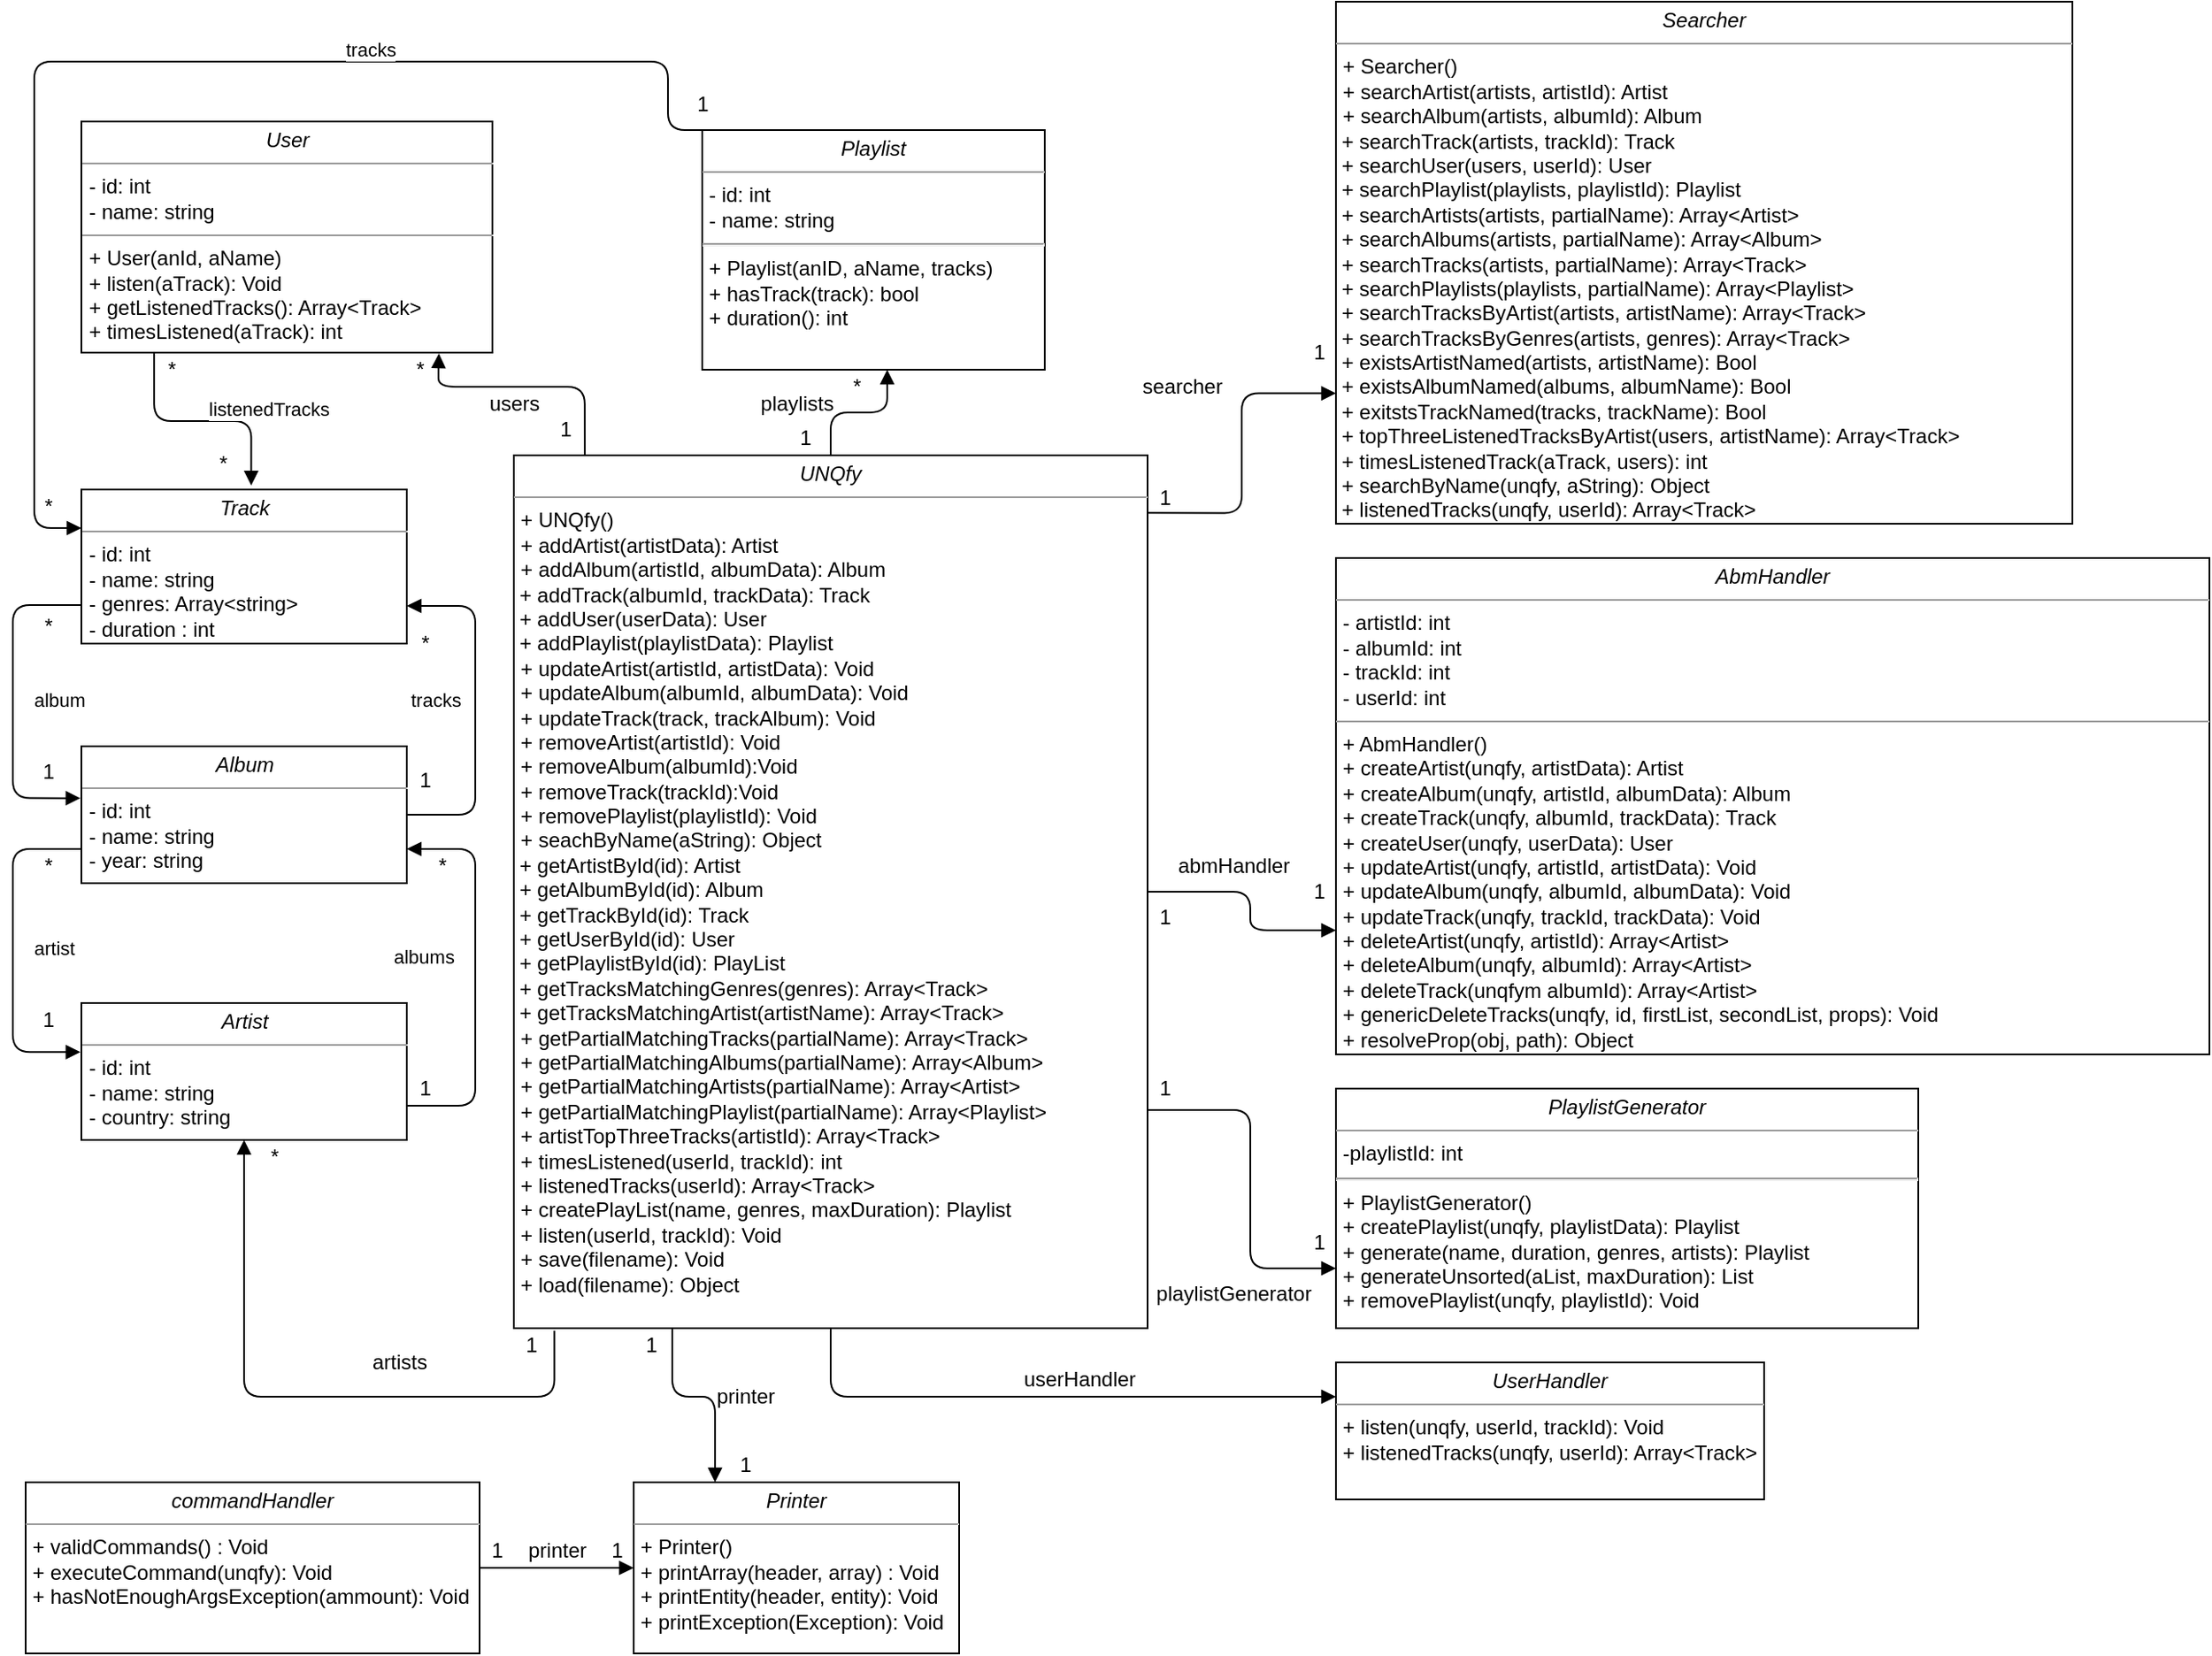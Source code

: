 <mxfile version="13.0.1" type="device"><diagram name="Page-1" id="c4acf3e9-155e-7222-9cf6-157b1a14988f"><mxGraphModel dx="1662" dy="745" grid="1" gridSize="10" guides="1" tooltips="1" connect="1" arrows="1" fold="1" page="1" pageScale="1" pageWidth="850" pageHeight="1100" background="#ffffff" math="0" shadow="0"><root><mxCell id="0"/><mxCell id="1" parent="0"/><mxCell id="5d2195bd80daf111-18" value="&lt;p style=&quot;margin: 0px ; margin-top: 4px ; text-align: center&quot;&gt;&lt;i&gt;Track&lt;/i&gt;&lt;/p&gt;&lt;hr size=&quot;1&quot;&gt;&lt;p style=&quot;margin: 0px ; margin-left: 4px&quot;&gt;- id: int&lt;/p&gt;&lt;p style=&quot;margin: 0px ; margin-left: 4px&quot;&gt;- name: string&lt;br&gt;- genres: Array&amp;lt;string&amp;gt;&lt;br&gt;&lt;/p&gt;&lt;p style=&quot;margin: 0px ; margin-left: 4px&quot;&gt;- duration : int&lt;br&gt;&lt;/p&gt;" style="verticalAlign=top;align=left;overflow=fill;fontSize=12;fontFamily=Helvetica;html=1;rounded=0;shadow=0;comic=0;labelBackgroundColor=none;strokeWidth=1" parent="1" vertex="1"><mxGeometry x="227.5" y="320" width="190" height="90" as="geometry"/></mxCell><mxCell id="5d2195bd80daf111-19" value="&lt;p style=&quot;margin: 0px ; margin-top: 4px ; text-align: center&quot;&gt;&lt;i&gt;Album&lt;/i&gt;&lt;/p&gt;&lt;hr size=&quot;1&quot;&gt;&lt;p style=&quot;margin: 0px ; margin-left: 4px&quot;&gt;- id: int&lt;/p&gt;&lt;p style=&quot;margin: 0px ; margin-left: 4px&quot;&gt;- name: string&lt;br&gt;- year: string&lt;/p&gt;&lt;p style=&quot;margin: 0px ; margin-left: 4px&quot;&gt;&lt;br&gt;&lt;/p&gt;" style="verticalAlign=top;align=left;overflow=fill;fontSize=12;fontFamily=Helvetica;html=1;rounded=0;shadow=0;comic=0;labelBackgroundColor=none;strokeWidth=1" parent="1" vertex="1"><mxGeometry x="227.5" y="470" width="190" height="80" as="geometry"/></mxCell><mxCell id="5d2195bd80daf111-20" value="&lt;p style=&quot;margin: 0px ; margin-top: 4px ; text-align: center&quot;&gt;&lt;i&gt;Artist&lt;/i&gt;&lt;/p&gt;&lt;hr size=&quot;1&quot;&gt;&lt;p style=&quot;margin: 0px ; margin-left: 4px&quot;&gt;- id: int&lt;/p&gt;&lt;p style=&quot;margin: 0px ; margin-left: 4px&quot;&gt;- name: string&lt;br&gt;- country: string&lt;/p&gt;&lt;p style=&quot;margin: 0px ; margin-left: 4px&quot;&gt;&lt;br&gt;&lt;/p&gt;" style="verticalAlign=top;align=left;overflow=fill;fontSize=12;fontFamily=Helvetica;html=1;rounded=0;shadow=0;comic=0;labelBackgroundColor=none;strokeWidth=1" parent="1" vertex="1"><mxGeometry x="227.5" y="620" width="190" height="80" as="geometry"/></mxCell><mxCell id="0A4pxNy6F65seMNXTTmq-5" value="1" style="text;html=1;align=center;verticalAlign=middle;resizable=0;points=[];autosize=1;" parent="1" vertex="1"><mxGeometry x="197.5" y="475" width="20" height="20" as="geometry"/></mxCell><mxCell id="0A4pxNy6F65seMNXTTmq-6" value="tracks" style="endArrow=block;endFill=1;html=1;edgeStyle=orthogonalEdgeStyle;align=left;verticalAlign=top;exitX=1;exitY=0.5;exitDx=0;exitDy=0;" parent="1" source="5d2195bd80daf111-19" edge="1"><mxGeometry x="0.188" y="40" relative="1" as="geometry"><mxPoint x="437.5" y="530" as="sourcePoint"/><mxPoint x="417.5" y="388" as="targetPoint"/><Array as="points"><mxPoint x="457.5" y="510"/><mxPoint x="457.5" y="388"/></Array><mxPoint as="offset"/></mxGeometry></mxCell><mxCell id="0A4pxNy6F65seMNXTTmq-8" value="*" style="text;html=1;align=center;verticalAlign=middle;resizable=0;points=[];autosize=1;" parent="1" vertex="1"><mxGeometry x="417.5" y="400" width="20" height="20" as="geometry"/></mxCell><mxCell id="0A4pxNy6F65seMNXTTmq-9" value="artist" style="endArrow=block;endFill=1;html=1;edgeStyle=orthogonalEdgeStyle;align=left;verticalAlign=top;exitX=0;exitY=0.75;exitDx=0;exitDy=0;entryX=-0.003;entryY=0.358;entryDx=0;entryDy=0;entryPerimeter=0;" parent="1" source="5d2195bd80daf111-19" target="5d2195bd80daf111-20" edge="1"><mxGeometry x="-0.243" y="-14" relative="1" as="geometry"><mxPoint x="417.5" y="620" as="sourcePoint"/><mxPoint x="417.5" y="810" as="targetPoint"/><Array as="points"><mxPoint x="187.5" y="530"/><mxPoint x="187.5" y="649"/></Array><mxPoint x="24" y="10" as="offset"/></mxGeometry></mxCell><mxCell id="0A4pxNy6F65seMNXTTmq-11" value="albums" style="endArrow=block;endFill=1;html=1;edgeStyle=orthogonalEdgeStyle;align=left;verticalAlign=top;entryX=1;entryY=0.75;entryDx=0;entryDy=0;exitX=1;exitY=0.75;exitDx=0;exitDy=0;" parent="1" source="5d2195bd80daf111-20" target="5d2195bd80daf111-19" edge="1"><mxGeometry x="0.217" y="50" relative="1" as="geometry"><mxPoint x="437.5" y="740" as="sourcePoint"/><mxPoint x="417.5" y="550" as="targetPoint"/><Array as="points"><mxPoint x="457.5" y="680"/><mxPoint x="457.5" y="530"/></Array><mxPoint as="offset"/></mxGeometry></mxCell><mxCell id="0A4pxNy6F65seMNXTTmq-13" value="&lt;p style=&quot;margin: 0px ; margin-top: 4px ; text-align: center&quot;&gt;&lt;i&gt;Playlist&lt;/i&gt;&lt;/p&gt;&lt;hr size=&quot;1&quot;&gt;&lt;p style=&quot;margin: 0px ; margin-left: 4px&quot;&gt;- id: int&lt;/p&gt;&lt;p style=&quot;margin: 0px ; margin-left: 4px&quot;&gt;- name: string&lt;br&gt;&lt;/p&gt;&lt;hr id=&quot;null&quot;&gt;&lt;p style=&quot;margin: 0px 0px 0px 4px&quot;&gt;+ Playlist(anID, aName, tracks)&lt;/p&gt;&lt;p style=&quot;margin: 0px 0px 0px 4px&quot;&gt;+ hasTrack(track): bool&lt;/p&gt;&lt;p style=&quot;margin: 0px 0px 0px 4px&quot;&gt;+ duration(): int&lt;br&gt;&lt;/p&gt;" style="verticalAlign=top;align=left;overflow=fill;fontSize=12;fontFamily=Helvetica;html=1;rounded=0;shadow=0;comic=0;labelBackgroundColor=none;strokeWidth=1" parent="1" vertex="1"><mxGeometry x="590" y="110" width="200" height="140" as="geometry"/></mxCell><mxCell id="0A4pxNy6F65seMNXTTmq-15" value="*" style="text;html=1;align=center;verticalAlign=middle;resizable=0;points=[];autosize=1;" parent="1" vertex="1"><mxGeometry x="197.5" y="320" width="20" height="20" as="geometry"/></mxCell><mxCell id="0A4pxNy6F65seMNXTTmq-16" value="tracks" style="endArrow=block;endFill=1;html=1;edgeStyle=orthogonalEdgeStyle;align=left;verticalAlign=top;entryX=0;entryY=0.25;entryDx=0;entryDy=0;exitX=0.25;exitY=0;exitDx=0;exitDy=0;" parent="1" source="0A4pxNy6F65seMNXTTmq-13" target="5d2195bd80daf111-18" edge="1"><mxGeometry x="-0.231" y="-20" relative="1" as="geometry"><mxPoint x="560" y="350" as="sourcePoint"/><mxPoint x="240" y="90" as="targetPoint"/><Array as="points"><mxPoint x="570" y="70"/><mxPoint x="200" y="70"/><mxPoint x="200" y="343"/></Array><mxPoint as="offset"/></mxGeometry></mxCell><mxCell id="0A4pxNy6F65seMNXTTmq-18" value="&lt;p style=&quot;margin: 0px ; margin-top: 4px ; text-align: center&quot;&gt;&lt;i&gt;User&lt;/i&gt;&lt;/p&gt;&lt;hr size=&quot;1&quot;&gt;&lt;p style=&quot;margin: 0px ; margin-left: 4px&quot;&gt;- id: int&lt;br&gt;- name: string&lt;/p&gt;&lt;hr size=&quot;1&quot;&gt;&lt;p style=&quot;margin: 0px ; margin-left: 4px&quot;&gt;+ User(anId, aName)&lt;br&gt;&lt;/p&gt;&lt;p style=&quot;margin: 0px ; margin-left: 4px&quot;&gt;+ listen(aTrack): Void&lt;br&gt;&lt;/p&gt;&lt;p style=&quot;margin: 0px ; margin-left: 4px&quot;&gt;+ getListenedTracks(): Array&amp;lt;Track&amp;gt;&lt;/p&gt;&lt;p style=&quot;margin: 0px ; margin-left: 4px&quot;&gt;+ timesListened(aTrack): int&lt;/p&gt;" style="verticalAlign=top;align=left;overflow=fill;fontSize=12;fontFamily=Helvetica;html=1;rounded=0;shadow=0;comic=0;labelBackgroundColor=none;strokeWidth=1" parent="1" vertex="1"><mxGeometry x="227.5" y="105" width="240" height="135" as="geometry"/></mxCell><mxCell id="0A4pxNy6F65seMNXTTmq-20" value="&lt;p style=&quot;margin: 0px ; margin-top: 4px ; text-align: center&quot;&gt;&lt;i&gt;Searcher&lt;/i&gt;&lt;/p&gt;&lt;hr size=&quot;1&quot;&gt;&lt;p style=&quot;margin: 0px ; margin-left: 4px&quot;&gt;&lt;/p&gt;&lt;p style=&quot;margin: 0px ; margin-left: 4px&quot;&gt;+ Searcher()&lt;br&gt;&lt;/p&gt;&lt;p style=&quot;margin: 0px ; margin-left: 4px&quot;&gt;+ searchArtist(artists, artistId): Artist&lt;br&gt;+ searchAlbum(artists, albumId): Album&lt;br&gt;&lt;/p&gt;&lt;div&gt;&amp;nbsp;+ searchTrack(artists, trackId): Track&lt;/div&gt;&lt;div&gt;&amp;nbsp;+ searchUser(users, userId): User&lt;/div&gt;&lt;div&gt;&amp;nbsp;+ searchPlaylist(playlists, playlistId): Playlist&lt;/div&gt;&amp;nbsp;+ searchArtists(artists, partialName): Array&amp;lt;Artist&amp;gt;&lt;br&gt;&amp;nbsp;+ searchAlbums(artists, partialName): Array&amp;lt;Album&amp;gt;&lt;br&gt;&amp;nbsp;+ searchTracks(artists, partialName): Array&amp;lt;Track&amp;gt;&lt;br&gt;&amp;nbsp;+ searchPlaylists(playlists, partialName): Array&amp;lt;Playlist&amp;gt;&amp;nbsp;&lt;br&gt;&amp;nbsp;+ searchTracksByArtist(artists, artistName): Array&amp;lt;Track&amp;gt;&lt;br&gt;&amp;nbsp;+ searchTracksByGenres(artists, genres): Array&amp;lt;Track&amp;gt;&lt;br&gt;&amp;nbsp;+ existsArtistNamed(artists, artistName): Bool&lt;br&gt;&amp;nbsp;+ existsAlbumNamed(albums, albumName): Bool&lt;br&gt;&amp;nbsp;+ exitstsTrackNamed(tracks, trackName): Bool&lt;br&gt;&amp;nbsp;+ topThreeListenedTracksByArtist(users, artistName): Array&amp;lt;Track&amp;gt;&lt;br&gt;&amp;nbsp;+ timesListenedTrack(aTrack, users): int&lt;br&gt;&amp;nbsp;+ searchByName(unqfy, aString): Object&lt;br&gt;&amp;nbsp;+ listenedTracks(unqfy, userId): Array&amp;lt;Track&amp;gt;&lt;br&gt;&lt;div&gt;&amp;nbsp;&lt;/div&gt;" style="verticalAlign=top;align=left;overflow=fill;fontSize=12;fontFamily=Helvetica;html=1;rounded=0;shadow=0;comic=0;labelBackgroundColor=none;strokeWidth=1" parent="1" vertex="1"><mxGeometry x="960" y="35" width="430" height="305" as="geometry"/></mxCell><mxCell id="0A4pxNy6F65seMNXTTmq-22" value="&lt;p style=&quot;margin: 0px ; margin-top: 4px ; text-align: center&quot;&gt;&lt;i&gt;UNQfy&lt;/i&gt;&lt;/p&gt;&lt;hr size=&quot;1&quot;&gt;&lt;p style=&quot;margin: 0px ; margin-left: 4px&quot;&gt;+ UNQfy()&lt;br&gt;&lt;/p&gt;&lt;p style=&quot;margin: 0px ; margin-left: 4px&quot;&gt;+ addArtist(artistData): Artist&lt;br&gt;+ addAlbum(artistId, albumData): Album&lt;br&gt;&lt;/p&gt;&lt;div&gt;&amp;nbsp;+ addTrack(albumId, trackData): Track&lt;/div&gt;&lt;div&gt;&amp;nbsp;+ addUser(userData): User&lt;/div&gt;&lt;div&gt;&amp;nbsp;+ addPlaylist(playlistData): Playlist&lt;/div&gt;&lt;div&gt;&lt;p style=&quot;margin: 0px 0px 0px 4px&quot;&gt;+ updateArtist(artistId, artistData): Void&lt;/p&gt;&lt;p style=&quot;margin: 0px 0px 0px 4px&quot;&gt;+ updateAlbum(albumId, albumData): Void&lt;br&gt;&lt;/p&gt;&lt;p style=&quot;margin: 0px 0px 0px 4px&quot;&gt;+ updateTrack(track, trackAlbum): Void&lt;/p&gt;&lt;p style=&quot;margin: 0px 0px 0px 4px&quot;&gt;+ removeArtist(artistId): Void&lt;/p&gt;&lt;p style=&quot;margin: 0px 0px 0px 4px&quot;&gt;+ removeAlbum(albumId):Void&lt;/p&gt;&lt;p style=&quot;margin: 0px 0px 0px 4px&quot;&gt;+ removeTrack(trackId):Void&lt;/p&gt;&lt;p style=&quot;margin: 0px 0px 0px 4px&quot;&gt;+ removePlaylist(playlistId): Void&lt;/p&gt;&lt;p style=&quot;margin: 0px 0px 0px 4px&quot;&gt;+ seachByName(aString): Object&lt;/p&gt;&lt;/div&gt;&amp;nbsp;+ getArtistById(id): Artist&lt;br&gt;&amp;nbsp;+ getAlbumById(id): Album&lt;br&gt;&amp;nbsp;+ getTrackById(id): Track&lt;br&gt;&amp;nbsp;+ getUserById(id): User&lt;br&gt;&amp;nbsp;+ getPlaylistById(id): PlayList&lt;br&gt;&amp;nbsp;+ getTracksMatchingGenres(genres): Array&amp;lt;Track&amp;gt;&lt;br&gt;&amp;nbsp;+ getTracksMatchingArtist(artistName): Array&amp;lt;Track&amp;gt;&lt;br&gt;&lt;p style=&quot;margin: 0px 0px 0px 4px&quot;&gt;+ getPartialMatchingTracks(partialName): Array&amp;lt;Track&amp;gt;&lt;/p&gt;&lt;p style=&quot;margin: 0px 0px 0px 4px&quot;&gt;+ getPartialMatchingAlbums(partialName): Array&amp;lt;Album&amp;gt;&lt;br&gt;&lt;/p&gt;&lt;p style=&quot;margin: 0px 0px 0px 4px&quot;&gt;+ getPartialMatchingArtists(partialName): Array&amp;lt;Artist&amp;gt;&lt;br&gt;&lt;/p&gt;&lt;p style=&quot;margin: 0px 0px 0px 4px&quot;&gt;+ getPartialMatchingPlaylist(partialName): Array&amp;lt;Playlist&amp;gt;&lt;/p&gt;&lt;p style=&quot;margin: 0px 0px 0px 4px&quot;&gt;+ artistTopThreeTracks(artistId): Array&amp;lt;Track&amp;gt;&lt;br&gt;&lt;/p&gt;&lt;p style=&quot;margin: 0px 0px 0px 4px&quot;&gt;+ timesListened(userId, trackId): int&lt;/p&gt;&lt;p style=&quot;margin: 0px 0px 0px 4px&quot;&gt;+ listenedTracks(userId): Array&amp;lt;Track&amp;gt;&lt;/p&gt;&lt;p style=&quot;margin: 0px 0px 0px 4px&quot;&gt;+ createPlayList(name, genres, maxDuration): Playlist&lt;br&gt;&lt;/p&gt;&lt;p style=&quot;margin: 0px 0px 0px 4px&quot;&gt;+ listen(userId, trackId): Void&lt;/p&gt;&lt;p style=&quot;margin: 0px 0px 0px 4px&quot;&gt;+ save(filename): Void&lt;/p&gt;&lt;p style=&quot;margin: 0px 0px 0px 4px&quot;&gt;+ load(filename): Object&lt;br&gt;&lt;/p&gt;" style="verticalAlign=top;align=left;overflow=fill;fontSize=12;fontFamily=Helvetica;html=1;rounded=0;shadow=0;comic=0;labelBackgroundColor=none;strokeWidth=1" parent="1" vertex="1"><mxGeometry x="480" y="300" width="370" height="510" as="geometry"/></mxCell><mxCell id="0A4pxNy6F65seMNXTTmq-23" value="&lt;p style=&quot;margin: 0px ; margin-top: 4px ; text-align: center&quot;&gt;&lt;i&gt;AbmHandler&lt;/i&gt;&lt;/p&gt;&lt;hr size=&quot;1&quot;&gt;&lt;p style=&quot;margin: 0px ; margin-left: 4px&quot;&gt;- artistId: int&lt;br&gt;- albumId: int&lt;/p&gt;&lt;p style=&quot;margin: 0px ; margin-left: 4px&quot;&gt;- trackId: int&lt;/p&gt;&lt;p style=&quot;margin: 0px ; margin-left: 4px&quot;&gt;- userId: int&lt;/p&gt;&lt;hr size=&quot;1&quot;&gt;&lt;p style=&quot;margin: 0px ; margin-left: 4px&quot;&gt;+ AbmHandler()&lt;br&gt;&lt;/p&gt;&lt;p style=&quot;margin: 0px ; margin-left: 4px&quot;&gt;+ createArtist(unqfy, artistData): Artist&lt;br&gt;+ createAlbum(unqfy, artistId, albumData): Album&lt;/p&gt;&lt;p style=&quot;margin: 0px ; margin-left: 4px&quot;&gt;+ createTrack(unqfy, albumId, trackData): Track&lt;br&gt;&lt;/p&gt;&lt;p style=&quot;margin: 0px ; margin-left: 4px&quot;&gt;+ createUser(unqfy, userData): User&lt;/p&gt;&lt;p style=&quot;margin: 0px ; margin-left: 4px&quot;&gt;&lt;span&gt;+ updateArtist(unqfy, artistId, artistData&lt;/span&gt;&lt;span&gt;): Void&lt;/span&gt;&lt;/p&gt;&lt;p style=&quot;margin: 0px ; margin-left: 4px&quot;&gt;+ updateAlbum(unqfy, albumId, albumData): Void&lt;br&gt;&lt;/p&gt;&lt;p style=&quot;margin: 0px ; margin-left: 4px&quot;&gt;+ updateTrack(unqfy, trackId, trackData): Void&lt;/p&gt;&lt;p style=&quot;margin: 0px ; margin-left: 4px&quot;&gt;+ deleteArtist(unqfy, artistId): Array&amp;lt;Artist&amp;gt;&lt;/p&gt;&lt;p style=&quot;margin: 0px ; margin-left: 4px&quot;&gt;&lt;span&gt;+ deleteAlbum(unqfy, albumId): Array&amp;lt;Artist&amp;gt;&lt;br&gt;&lt;/span&gt;&lt;/p&gt;&lt;p style=&quot;margin: 0px ; margin-left: 4px&quot;&gt;&lt;span&gt;+ deleteTrack(unqfym albumId): Array&amp;lt;Artist&amp;gt;&lt;br&gt;&lt;/span&gt;&lt;/p&gt;&lt;p style=&quot;margin: 0px ; margin-left: 4px&quot;&gt;&lt;span&gt;+ genericDeleteTracks(unqfy, id, firstList, secondList, props): Void&lt;/span&gt;&lt;/p&gt;&lt;p style=&quot;margin: 0px ; margin-left: 4px&quot;&gt;&lt;span&gt;+ resolveProp(obj, path): Object&lt;/span&gt;&lt;/p&gt;" style="verticalAlign=top;align=left;overflow=fill;fontSize=12;fontFamily=Helvetica;html=1;rounded=0;shadow=0;comic=0;labelBackgroundColor=none;strokeWidth=1" parent="1" vertex="1"><mxGeometry x="960" y="360" width="510" height="290" as="geometry"/></mxCell><mxCell id="0A4pxNy6F65seMNXTTmq-35" value="*" style="text;html=1;align=center;verticalAlign=middle;resizable=0;points=[];autosize=1;" parent="1" vertex="1"><mxGeometry x="197.5" y="530" width="20" height="20" as="geometry"/></mxCell><mxCell id="0A4pxNy6F65seMNXTTmq-36" value="&lt;p style=&quot;margin: 0px ; margin-top: 4px ; text-align: center&quot;&gt;&lt;i&gt;PlaylistGenerator&lt;/i&gt;&lt;/p&gt;&lt;hr size=&quot;1&quot;&gt;&lt;p style=&quot;margin: 0px ; margin-left: 4px&quot;&gt;&lt;/p&gt;&lt;p style=&quot;margin: 0px ; margin-left: 4px&quot;&gt;-playlistId: int&lt;/p&gt;&lt;hr&gt;&lt;p style=&quot;margin: 0px ; margin-left: 4px&quot;&gt;+ PlaylistGenerator()&lt;br&gt;&lt;/p&gt;&lt;p style=&quot;margin: 0px ; margin-left: 4px&quot;&gt;+ createPlaylist(unqfy, playlistData): Playlist&lt;/p&gt;&lt;p style=&quot;margin: 0px ; margin-left: 4px&quot;&gt;+ generate(name, duration, genres, artists): Playlist&lt;br&gt;&lt;/p&gt;&lt;p style=&quot;margin: 0px ; margin-left: 4px&quot;&gt;+ generateUnsorted(aList, maxDuration): List&lt;/p&gt;&lt;p style=&quot;margin: 0px ; margin-left: 4px&quot;&gt;+ removePlaylist(unqfy, playlistId): Void&lt;/p&gt;" style="verticalAlign=top;align=left;overflow=fill;fontSize=12;fontFamily=Helvetica;html=1;rounded=0;shadow=0;comic=0;labelBackgroundColor=none;strokeWidth=1" parent="1" vertex="1"><mxGeometry x="960" y="670" width="340" height="140" as="geometry"/></mxCell><mxCell id="0A4pxNy6F65seMNXTTmq-41" value="listenedTracks" style="endArrow=block;endFill=1;html=1;edgeStyle=orthogonalEdgeStyle;align=left;verticalAlign=top;entryX=0.522;entryY=-0.026;entryDx=0;entryDy=0;entryPerimeter=0;exitX=0.177;exitY=1.004;exitDx=0;exitDy=0;exitPerimeter=0;" parent="1" source="0A4pxNy6F65seMNXTTmq-18" target="5d2195bd80daf111-18" edge="1"><mxGeometry x="0.038" y="20" relative="1" as="geometry"><mxPoint x="576" y="202" as="sourcePoint"/><mxPoint x="240" y="165" as="targetPoint"/><Array as="points"><mxPoint x="270" y="280"/><mxPoint x="327" y="280"/></Array><mxPoint as="offset"/></mxGeometry></mxCell><mxCell id="n2eEZWa0HdVs-zbT8t7V-3" value="" style="endArrow=block;endFill=1;html=1;edgeStyle=orthogonalEdgeStyle;align=left;verticalAlign=top;exitX=1;exitY=0.75;exitDx=0;exitDy=0;entryX=0;entryY=0.75;entryDx=0;entryDy=0;" parent="1" source="0A4pxNy6F65seMNXTTmq-22" target="0A4pxNy6F65seMNXTTmq-36" edge="1"><mxGeometry x="-0.027" y="-40" relative="1" as="geometry"><mxPoint x="400" y="560" as="sourcePoint"/><mxPoint x="1145" y="670" as="targetPoint"/><Array as="points"><mxPoint x="910" y="683"/><mxPoint x="910" y="775"/></Array><mxPoint as="offset"/></mxGeometry></mxCell><mxCell id="n2eEZWa0HdVs-zbT8t7V-5" value="" style="endArrow=block;endFill=1;html=1;edgeStyle=orthogonalEdgeStyle;align=left;verticalAlign=top;exitX=1;exitY=0.5;exitDx=0;exitDy=0;entryX=0;entryY=0.75;entryDx=0;entryDy=0;" parent="1" source="0A4pxNy6F65seMNXTTmq-22" target="0A4pxNy6F65seMNXTTmq-23" edge="1"><mxGeometry x="-0.027" y="-40" relative="1" as="geometry"><mxPoint x="420" y="560" as="sourcePoint"/><mxPoint x="950" y="600" as="targetPoint"/><Array as="points"><mxPoint x="910" y="555"/><mxPoint x="910" y="578"/></Array><mxPoint as="offset"/></mxGeometry></mxCell><mxCell id="n2eEZWa0HdVs-zbT8t7V-9" value="1" style="text;html=1;align=center;verticalAlign=middle;resizable=0;points=[];autosize=1;" parent="1" vertex="1"><mxGeometry x="940" y="545" width="20" height="20" as="geometry"/></mxCell><mxCell id="n2eEZWa0HdVs-zbT8t7V-11" value="1" style="text;html=1;align=center;verticalAlign=middle;resizable=0;points=[];autosize=1;" parent="1" vertex="1"><mxGeometry x="850" y="660" width="20" height="20" as="geometry"/></mxCell><mxCell id="n2eEZWa0HdVs-zbT8t7V-12" value="1" style="text;html=1;align=center;verticalAlign=middle;resizable=0;points=[];autosize=1;" parent="1" vertex="1"><mxGeometry x="940" y="230" width="20" height="20" as="geometry"/></mxCell><mxCell id="n2eEZWa0HdVs-zbT8t7V-24" value="1" style="text;html=1;align=center;verticalAlign=middle;resizable=0;points=[];autosize=1;" parent="1" vertex="1"><mxGeometry x="850" y="315" width="20" height="20" as="geometry"/></mxCell><mxCell id="n2eEZWa0HdVs-zbT8t7V-13" value="1" style="text;html=1;align=center;verticalAlign=middle;resizable=0;points=[];autosize=1;" parent="1" vertex="1"><mxGeometry x="940" y="750" width="20" height="20" as="geometry"/></mxCell><mxCell id="n2eEZWa0HdVs-zbT8t7V-15" value="searcher" style="text;html=1;align=center;verticalAlign=middle;resizable=0;points=[];autosize=1;" parent="1" vertex="1"><mxGeometry x="840" y="250" width="60" height="20" as="geometry"/></mxCell><mxCell id="n2eEZWa0HdVs-zbT8t7V-16" value="playlistGenerator" style="text;html=1;align=center;verticalAlign=middle;resizable=0;points=[];autosize=1;" parent="1" vertex="1"><mxGeometry x="840" y="780" width="120" height="20" as="geometry"/></mxCell><mxCell id="n2eEZWa0HdVs-zbT8t7V-17" value="abmHandler" style="text;html=1;align=center;verticalAlign=middle;resizable=0;points=[];autosize=1;" parent="1" vertex="1"><mxGeometry x="860" y="530" width="80" height="20" as="geometry"/></mxCell><mxCell id="n2eEZWa0HdVs-zbT8t7V-23" value="" style="endArrow=block;endFill=1;html=1;edgeStyle=orthogonalEdgeStyle;align=left;verticalAlign=top;exitX=0.5;exitY=0;exitDx=0;exitDy=0;entryX=0.54;entryY=1;entryDx=0;entryDy=0;entryPerimeter=0;" parent="1" source="0A4pxNy6F65seMNXTTmq-22" target="0A4pxNy6F65seMNXTTmq-13" edge="1"><mxGeometry x="-0.059" y="-130" relative="1" as="geometry"><mxPoint x="560" y="320" as="sourcePoint"/><mxPoint x="600" y="230" as="targetPoint"/><Array as="points"/><mxPoint as="offset"/></mxGeometry></mxCell><mxCell id="n2eEZWa0HdVs-zbT8t7V-27" value="" style="endArrow=block;endFill=1;html=1;edgeStyle=orthogonalEdgeStyle;align=left;verticalAlign=top;entryX=0;entryY=0.75;entryDx=0;entryDy=0;exitX=0.999;exitY=0.066;exitDx=0;exitDy=0;exitPerimeter=0;" parent="1" source="0A4pxNy6F65seMNXTTmq-22" target="0A4pxNy6F65seMNXTTmq-20" edge="1"><mxGeometry x="-0.027" y="-40" relative="1" as="geometry"><mxPoint x="650" y="410" as="sourcePoint"/><mxPoint x="980" y="410" as="targetPoint"/><Array as="points"/><mxPoint as="offset"/></mxGeometry></mxCell><mxCell id="n2eEZWa0HdVs-zbT8t7V-32" value="1" style="text;html=1;align=center;verticalAlign=middle;resizable=0;points=[];autosize=1;" parent="1" vertex="1"><mxGeometry x="850" y="560" width="20" height="20" as="geometry"/></mxCell><mxCell id="n2eEZWa0HdVs-zbT8t7V-35" value="" style="endArrow=block;endFill=1;html=1;edgeStyle=orthogonalEdgeStyle;align=left;verticalAlign=top;exitX=0.064;exitY=1.003;exitDx=0;exitDy=0;entryX=0.5;entryY=1;entryDx=0;entryDy=0;exitPerimeter=0;" parent="1" source="0A4pxNy6F65seMNXTTmq-22" target="5d2195bd80daf111-20" edge="1"><mxGeometry x="-0.027" y="-40" relative="1" as="geometry"><mxPoint x="450" y="462.5" as="sourcePoint"/><mxPoint x="440" y="590" as="targetPoint"/><Array as="points"><mxPoint x="504" y="850"/><mxPoint x="323" y="850"/></Array><mxPoint as="offset"/></mxGeometry></mxCell><mxCell id="n2eEZWa0HdVs-zbT8t7V-36" value="" style="endArrow=block;endFill=1;html=1;edgeStyle=orthogonalEdgeStyle;align=left;verticalAlign=top;exitX=0.112;exitY=-0.001;exitDx=0;exitDy=0;exitPerimeter=0;entryX=0.87;entryY=1.004;entryDx=0;entryDy=0;entryPerimeter=0;" parent="1" source="0A4pxNy6F65seMNXTTmq-22" target="0A4pxNy6F65seMNXTTmq-18" edge="1"><mxGeometry x="-0.027" y="-40" relative="1" as="geometry"><mxPoint x="530" y="300" as="sourcePoint"/><mxPoint x="480" y="250" as="targetPoint"/><Array as="points"><mxPoint x="521" y="260"/><mxPoint x="436" y="260"/><mxPoint x="436" y="250"/></Array><mxPoint as="offset"/></mxGeometry></mxCell><mxCell id="n2eEZWa0HdVs-zbT8t7V-37" value="*" style="text;html=1;align=center;verticalAlign=middle;resizable=0;points=[];autosize=1;" parent="1" vertex="1"><mxGeometry x="300" y="295" width="20" height="20" as="geometry"/></mxCell><mxCell id="n2eEZWa0HdVs-zbT8t7V-38" value="1" style="text;html=1;align=center;verticalAlign=middle;resizable=0;points=[];autosize=1;" parent="1" vertex="1"><mxGeometry x="580" y="85" width="20" height="20" as="geometry"/></mxCell><mxCell id="n2eEZWa0HdVs-zbT8t7V-41" value="1" style="text;html=1;align=center;verticalAlign=middle;resizable=0;points=[];autosize=1;" parent="1" vertex="1"><mxGeometry x="640" y="280" width="20" height="20" as="geometry"/></mxCell><mxCell id="n2eEZWa0HdVs-zbT8t7V-42" value="*" style="text;html=1;align=center;verticalAlign=middle;resizable=0;points=[];autosize=1;" parent="1" vertex="1"><mxGeometry x="270" y="240" width="20" height="20" as="geometry"/></mxCell><mxCell id="n2eEZWa0HdVs-zbT8t7V-43" value="1" style="text;html=1;align=center;verticalAlign=middle;resizable=0;points=[];autosize=1;" parent="1" vertex="1"><mxGeometry x="500" y="275" width="20" height="20" as="geometry"/></mxCell><mxCell id="n2eEZWa0HdVs-zbT8t7V-44" value="*" style="text;html=1;align=center;verticalAlign=middle;resizable=0;points=[];autosize=1;" parent="1" vertex="1"><mxGeometry x="670" y="250" width="20" height="20" as="geometry"/></mxCell><mxCell id="n2eEZWa0HdVs-zbT8t7V-45" value="1" style="text;html=1;align=center;verticalAlign=middle;resizable=0;points=[];autosize=1;" parent="1" vertex="1"><mxGeometry x="480" y="810" width="20" height="20" as="geometry"/></mxCell><mxCell id="n2eEZWa0HdVs-zbT8t7V-46" value="*" style="text;html=1;align=center;verticalAlign=middle;resizable=0;points=[];autosize=1;" parent="1" vertex="1"><mxGeometry x="330" y="700" width="20" height="20" as="geometry"/></mxCell><mxCell id="n2eEZWa0HdVs-zbT8t7V-47" value="artists" style="text;html=1;align=center;verticalAlign=middle;resizable=0;points=[];autosize=1;" parent="1" vertex="1"><mxGeometry x="387.5" y="820" width="50" height="20" as="geometry"/></mxCell><mxCell id="n2eEZWa0HdVs-zbT8t7V-48" value="users" style="text;html=1;align=center;verticalAlign=middle;resizable=0;points=[];autosize=1;" parent="1" vertex="1"><mxGeometry x="460" y="260" width="40" height="20" as="geometry"/></mxCell><mxCell id="n2eEZWa0HdVs-zbT8t7V-49" value="playlists" style="text;html=1;align=center;verticalAlign=middle;resizable=0;points=[];autosize=1;" parent="1" vertex="1"><mxGeometry x="615" y="260" width="60" height="20" as="geometry"/></mxCell><mxCell id="zQZfOleRAr8SQdV1g1r0-1" value="1" style="text;html=1;align=center;verticalAlign=middle;resizable=0;points=[];autosize=1;" parent="1" vertex="1"><mxGeometry x="197.5" y="620" width="20" height="20" as="geometry"/></mxCell><mxCell id="zQZfOleRAr8SQdV1g1r0-18" value="printer" style="text;html=1;align=center;verticalAlign=middle;resizable=0;points=[];autosize=1;" parent="1" vertex="1"><mxGeometry x="590" y="840" width="50" height="20" as="geometry"/></mxCell><mxCell id="KeEDbkncsUCk2MEcGloo-2" value="album" style="endArrow=block;endFill=1;html=1;edgeStyle=orthogonalEdgeStyle;align=left;verticalAlign=top;exitX=0;exitY=0.75;exitDx=0;exitDy=0;entryX=-0.003;entryY=0.379;entryDx=0;entryDy=0;entryPerimeter=0;" parent="1" source="5d2195bd80daf111-18" target="5d2195bd80daf111-19" edge="1"><mxGeometry x="-0.142" y="10" relative="1" as="geometry"><mxPoint x="127.5" y="406" as="sourcePoint"/><mxPoint x="127.5" y="486" as="targetPoint"/><Array as="points"><mxPoint x="187.5" y="388"/><mxPoint x="187.5" y="500"/></Array><mxPoint as="offset"/></mxGeometry></mxCell><mxCell id="KeEDbkncsUCk2MEcGloo-4" value="*" style="text;html=1;align=center;verticalAlign=middle;resizable=0;points=[];autosize=1;" parent="1" vertex="1"><mxGeometry x="427.5" y="530" width="20" height="20" as="geometry"/></mxCell><mxCell id="KeEDbkncsUCk2MEcGloo-5" value="1" style="text;html=1;align=center;verticalAlign=middle;resizable=0;points=[];autosize=1;" parent="1" vertex="1"><mxGeometry x="417.5" y="480" width="20" height="20" as="geometry"/></mxCell><mxCell id="KeEDbkncsUCk2MEcGloo-6" value="1" style="text;html=1;align=center;verticalAlign=middle;resizable=0;points=[];autosize=1;" parent="1" vertex="1"><mxGeometry x="417.5" y="660" width="20" height="20" as="geometry"/></mxCell><mxCell id="KeEDbkncsUCk2MEcGloo-7" value="*" style="text;html=1;align=center;verticalAlign=middle;resizable=0;points=[];autosize=1;" parent="1" vertex="1"><mxGeometry x="197.5" y="390" width="20" height="20" as="geometry"/></mxCell><mxCell id="KeEDbkncsUCk2MEcGloo-9" value="*" style="text;html=1;align=center;verticalAlign=middle;resizable=0;points=[];autosize=1;" parent="1" vertex="1"><mxGeometry x="415" y="240" width="20" height="20" as="geometry"/></mxCell><mxCell id="KeEDbkncsUCk2MEcGloo-11" value="&lt;p style=&quot;margin: 0px ; margin-top: 4px ; text-align: center&quot;&gt;&lt;i&gt;Printer&lt;/i&gt;&lt;/p&gt;&lt;hr size=&quot;1&quot;&gt;&lt;p style=&quot;margin: 0px ; margin-left: 4px&quot;&gt;&lt;/p&gt;&lt;p style=&quot;margin: 0px ; margin-left: 4px&quot;&gt;+ Printer()&lt;br&gt;&lt;/p&gt;&lt;p style=&quot;margin: 0px ; margin-left: 4px&quot;&gt;+ printArray(header, array) : Void&lt;br&gt;&lt;/p&gt;&lt;p style=&quot;margin: 0px ; margin-left: 4px&quot;&gt;+ printEntity(header, entity): Void&lt;/p&gt;&lt;p style=&quot;margin: 0px ; margin-left: 4px&quot;&gt;+ printException(Exception): Void&lt;/p&gt;" style="verticalAlign=top;align=left;overflow=fill;fontSize=12;fontFamily=Helvetica;html=1;rounded=0;shadow=0;comic=0;labelBackgroundColor=none;strokeWidth=1" parent="1" vertex="1"><mxGeometry x="550" y="900" width="190" height="100" as="geometry"/></mxCell><mxCell id="KeEDbkncsUCk2MEcGloo-12" value="" style="endArrow=block;endFill=1;html=1;edgeStyle=orthogonalEdgeStyle;align=left;verticalAlign=top;entryX=0.25;entryY=0;entryDx=0;entryDy=0;exitX=0.25;exitY=1;exitDx=0;exitDy=0;" parent="1" source="0A4pxNy6F65seMNXTTmq-22" target="KeEDbkncsUCk2MEcGloo-11" edge="1"><mxGeometry x="-0.027" y="-40" relative="1" as="geometry"><mxPoint x="572.5" y="710" as="sourcePoint"/><mxPoint x="665" y="950" as="targetPoint"/><Array as="points"><mxPoint x="573" y="850"/><mxPoint x="598" y="850"/></Array><mxPoint as="offset"/></mxGeometry></mxCell><mxCell id="KeEDbkncsUCk2MEcGloo-15" value="1" style="text;html=1;align=center;verticalAlign=middle;resizable=0;points=[];autosize=1;" parent="1" vertex="1"><mxGeometry x="550" y="810" width="20" height="20" as="geometry"/></mxCell><mxCell id="mMwXPuE6Z98tMJ-WyHW_-7" value="1" style="text;html=1;align=center;verticalAlign=middle;resizable=0;points=[];autosize=1;" parent="1" vertex="1"><mxGeometry x="605" y="880" width="20" height="20" as="geometry"/></mxCell><mxCell id="pKkIpeBerXoJ6PaOLJaJ-5" value="&lt;p style=&quot;margin: 0px ; margin-top: 4px ; text-align: center&quot;&gt;&lt;i&gt;UserHandler&lt;/i&gt;&lt;/p&gt;&lt;hr size=&quot;1&quot;&gt;&lt;p style=&quot;margin: 0px ; margin-left: 4px&quot;&gt;&lt;/p&gt;&lt;p style=&quot;margin: 0px ; margin-left: 4px&quot;&gt;&lt;span&gt;+ listen(unqfy, userId, trackId): Void&lt;/span&gt;&lt;br&gt;&lt;/p&gt;&lt;p style=&quot;margin: 0px ; margin-left: 4px&quot;&gt;+ listenedTracks(unqfy, userId): Array&amp;lt;Track&amp;gt;&lt;/p&gt;&lt;p style=&quot;margin: 0px ; margin-left: 4px&quot;&gt;&lt;br&gt;&lt;/p&gt;" style="verticalAlign=top;align=left;overflow=fill;fontSize=12;fontFamily=Helvetica;html=1;rounded=0;shadow=0;comic=0;labelBackgroundColor=none;strokeWidth=1" vertex="1" parent="1"><mxGeometry x="960" y="830" width="250" height="80" as="geometry"/></mxCell><mxCell id="pKkIpeBerXoJ6PaOLJaJ-6" value="" style="endArrow=block;endFill=1;html=1;edgeStyle=orthogonalEdgeStyle;align=left;verticalAlign=top;exitX=0.5;exitY=1;exitDx=0;exitDy=0;entryX=0;entryY=0.25;entryDx=0;entryDy=0;" edge="1" parent="1" source="0A4pxNy6F65seMNXTTmq-22" target="pKkIpeBerXoJ6PaOLJaJ-5"><mxGeometry x="-0.027" y="-40" relative="1" as="geometry"><mxPoint x="680" y="830" as="sourcePoint"/><mxPoint x="1092.5" y="830" as="targetPoint"/><Array as="points"><mxPoint x="665" y="850"/></Array><mxPoint as="offset"/></mxGeometry></mxCell><mxCell id="pKkIpeBerXoJ6PaOLJaJ-9" value="userHandler" style="text;html=1;align=center;verticalAlign=middle;resizable=0;points=[];autosize=1;" vertex="1" parent="1"><mxGeometry x="770" y="830" width="80" height="20" as="geometry"/></mxCell><mxCell id="pKkIpeBerXoJ6PaOLJaJ-22" value="&lt;p style=&quot;margin: 0px ; margin-top: 4px ; text-align: center&quot;&gt;&lt;i&gt;commandHandler&lt;/i&gt;&lt;/p&gt;&lt;hr size=&quot;1&quot;&gt;&lt;p style=&quot;margin: 0px ; margin-left: 4px&quot;&gt;&lt;/p&gt;&lt;p style=&quot;margin: 0px ; margin-left: 4px&quot;&gt;&lt;span&gt;+ validCommands() : Void&lt;/span&gt;&lt;br&gt;&lt;/p&gt;&lt;p style=&quot;margin: 0px ; margin-left: 4px&quot;&gt;+ executeCommand(unqfy): Void&lt;/p&gt;&lt;p style=&quot;margin: 0px ; margin-left: 4px&quot;&gt;+ hasNotEnoughArgsException(ammount): Void&lt;/p&gt;" style="verticalAlign=top;align=left;overflow=fill;fontSize=12;fontFamily=Helvetica;html=1;rounded=0;shadow=0;comic=0;labelBackgroundColor=none;strokeWidth=1" vertex="1" parent="1"><mxGeometry x="195" y="900" width="265" height="100" as="geometry"/></mxCell><mxCell id="pKkIpeBerXoJ6PaOLJaJ-23" value="" style="endArrow=block;endFill=1;html=1;edgeStyle=orthogonalEdgeStyle;align=left;verticalAlign=top;exitX=1;exitY=0.5;exitDx=0;exitDy=0;entryX=0;entryY=0.5;entryDx=0;entryDy=0;" edge="1" parent="1" source="pKkIpeBerXoJ6PaOLJaJ-22" target="KeEDbkncsUCk2MEcGloo-11"><mxGeometry x="-0.027" y="-40" relative="1" as="geometry"><mxPoint x="460" y="1040" as="sourcePoint"/><mxPoint x="570" y="1062.5" as="targetPoint"/><Array as="points"><mxPoint x="500" y="950"/><mxPoint x="500" y="950"/></Array><mxPoint as="offset"/></mxGeometry></mxCell><mxCell id="pKkIpeBerXoJ6PaOLJaJ-24" value="1" style="text;html=1;align=center;verticalAlign=middle;resizable=0;points=[];autosize=1;" vertex="1" parent="1"><mxGeometry x="460" y="930" width="20" height="20" as="geometry"/></mxCell><mxCell id="pKkIpeBerXoJ6PaOLJaJ-25" value="1" style="text;html=1;align=center;verticalAlign=middle;resizable=0;points=[];autosize=1;" vertex="1" parent="1"><mxGeometry x="530" y="930" width="20" height="20" as="geometry"/></mxCell><mxCell id="pKkIpeBerXoJ6PaOLJaJ-26" value="printer" style="text;html=1;align=center;verticalAlign=middle;resizable=0;points=[];autosize=1;" vertex="1" parent="1"><mxGeometry x="480" y="930" width="50" height="20" as="geometry"/></mxCell></root></mxGraphModel></diagram></mxfile>